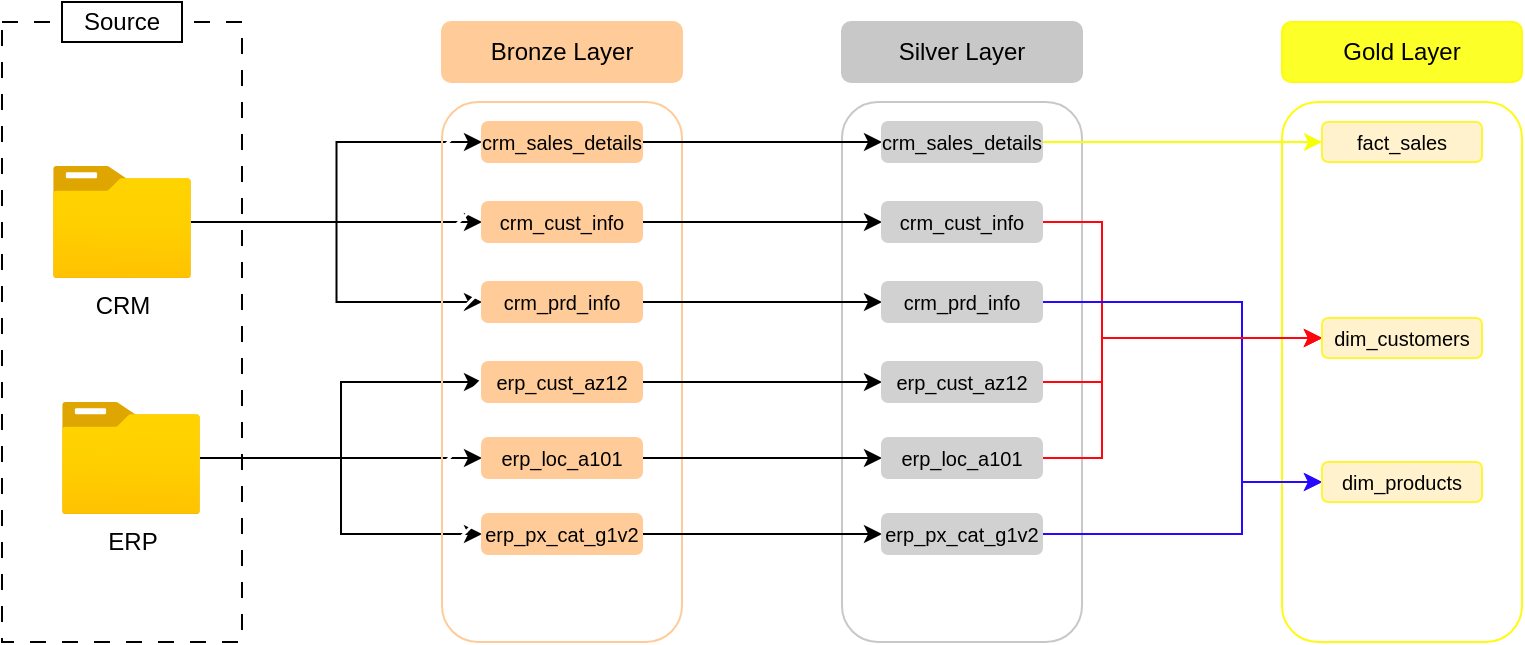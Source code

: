 <mxfile version="26.1.1">
  <diagram name="Page-1" id="LI8eE4qYT-qNla3B_yBB">
    <mxGraphModel dx="724" dy="384" grid="1" gridSize="10" guides="1" tooltips="1" connect="1" arrows="1" fold="1" page="1" pageScale="1" pageWidth="850" pageHeight="1100" math="0" shadow="0">
      <root>
        <mxCell id="0" />
        <mxCell id="1" parent="0" />
        <mxCell id="8ulikK50kjclS9ZPiKdn-1" value="" style="rounded=0;whiteSpace=wrap;html=1;fillColor=none;dashed=1;dashPattern=8 8;" parent="1" vertex="1">
          <mxGeometry x="120" y="40" width="120" height="310" as="geometry" />
        </mxCell>
        <mxCell id="8ulikK50kjclS9ZPiKdn-2" value="Source" style="rounded=0;whiteSpace=wrap;html=1;" parent="1" vertex="1">
          <mxGeometry x="150" y="30" width="60" height="20" as="geometry" />
        </mxCell>
        <mxCell id="8ulikK50kjclS9ZPiKdn-19" style="edgeStyle=orthogonalEdgeStyle;rounded=0;orthogonalLoop=1;jettySize=auto;html=1;entryX=0;entryY=0.5;entryDx=0;entryDy=0;" parent="1" source="8ulikK50kjclS9ZPiKdn-3" target="8ulikK50kjclS9ZPiKdn-11" edge="1">
          <mxGeometry relative="1" as="geometry" />
        </mxCell>
        <mxCell id="8ulikK50kjclS9ZPiKdn-20" style="edgeStyle=orthogonalEdgeStyle;rounded=0;orthogonalLoop=1;jettySize=auto;html=1;entryX=0;entryY=0.5;entryDx=0;entryDy=0;" parent="1" source="8ulikK50kjclS9ZPiKdn-3" target="8ulikK50kjclS9ZPiKdn-13" edge="1">
          <mxGeometry relative="1" as="geometry" />
        </mxCell>
        <mxCell id="8ulikK50kjclS9ZPiKdn-24" style="edgeStyle=orthogonalEdgeStyle;rounded=0;orthogonalLoop=1;jettySize=auto;html=1;entryX=0;entryY=0.5;entryDx=0;entryDy=0;" parent="1" source="8ulikK50kjclS9ZPiKdn-3" target="8ulikK50kjclS9ZPiKdn-12" edge="1">
          <mxGeometry relative="1" as="geometry" />
        </mxCell>
        <mxCell id="8ulikK50kjclS9ZPiKdn-3" value="CRM" style="image;aspect=fixed;html=1;points=[];align=center;fontSize=12;image=img/lib/azure2/general/Folder_Blank.svg;" parent="1" vertex="1">
          <mxGeometry x="145.5" y="112" width="69" height="56.0" as="geometry" />
        </mxCell>
        <mxCell id="8ulikK50kjclS9ZPiKdn-21" style="edgeStyle=orthogonalEdgeStyle;rounded=0;orthogonalLoop=1;jettySize=auto;html=1;entryX=0;entryY=0.5;entryDx=0;entryDy=0;" parent="1" source="8ulikK50kjclS9ZPiKdn-4" target="8ulikK50kjclS9ZPiKdn-15" edge="1">
          <mxGeometry relative="1" as="geometry" />
        </mxCell>
        <mxCell id="8ulikK50kjclS9ZPiKdn-22" style="edgeStyle=orthogonalEdgeStyle;rounded=0;orthogonalLoop=1;jettySize=auto;html=1;entryX=0;entryY=0.5;entryDx=0;entryDy=0;" parent="1" source="8ulikK50kjclS9ZPiKdn-4" target="8ulikK50kjclS9ZPiKdn-16" edge="1">
          <mxGeometry relative="1" as="geometry" />
        </mxCell>
        <mxCell id="8ulikK50kjclS9ZPiKdn-23" style="edgeStyle=orthogonalEdgeStyle;rounded=0;orthogonalLoop=1;jettySize=auto;html=1;entryX=0;entryY=0.5;entryDx=0;entryDy=0;" parent="1" source="8ulikK50kjclS9ZPiKdn-4" target="8ulikK50kjclS9ZPiKdn-17" edge="1">
          <mxGeometry relative="1" as="geometry" />
        </mxCell>
        <mxCell id="8ulikK50kjclS9ZPiKdn-4" value="ERP" style="image;aspect=fixed;html=1;points=[];align=center;fontSize=12;image=img/lib/azure2/general/Folder_Blank.svg;" parent="1" vertex="1">
          <mxGeometry x="150" y="230" width="69" height="56.0" as="geometry" />
        </mxCell>
        <mxCell id="8ulikK50kjclS9ZPiKdn-5" value="" style="rounded=1;whiteSpace=wrap;html=1;fillStyle=hatch;strokeColor=#FFCC99;" parent="1" vertex="1">
          <mxGeometry x="340" y="80" width="120" height="270" as="geometry" />
        </mxCell>
        <mxCell id="8ulikK50kjclS9ZPiKdn-6" value="Bronze Layer" style="rounded=1;whiteSpace=wrap;html=1;strokeColor=#FFCC99;fillColor=#FFCC99;" parent="1" vertex="1">
          <mxGeometry x="340" y="40" width="120" height="30" as="geometry" />
        </mxCell>
        <mxCell id="8ulikK50kjclS9ZPiKdn-7" value="" style="rounded=1;whiteSpace=wrap;html=1;fillStyle=hatch;strokeColor=#C8C8C8;" parent="1" vertex="1">
          <mxGeometry x="540" y="80" width="120" height="270" as="geometry" />
        </mxCell>
        <mxCell id="8ulikK50kjclS9ZPiKdn-8" value="Silver Layer" style="rounded=1;whiteSpace=wrap;html=1;strokeColor=#C8C8C8;fillColor=#C8C8C8;" parent="1" vertex="1">
          <mxGeometry x="540" y="40" width="120" height="30" as="geometry" />
        </mxCell>
        <mxCell id="8ulikK50kjclS9ZPiKdn-9" value="" style="rounded=1;whiteSpace=wrap;html=1;fillStyle=hatch;strokeColor=#FFFA11;" parent="1" vertex="1">
          <mxGeometry x="760" y="80" width="120" height="270" as="geometry" />
        </mxCell>
        <mxCell id="8ulikK50kjclS9ZPiKdn-10" value="Gold Layer" style="rounded=1;whiteSpace=wrap;html=1;strokeColor=#FFFA11;fillColor=#FDFF28;" parent="1" vertex="1">
          <mxGeometry x="760" y="40" width="120" height="30" as="geometry" />
        </mxCell>
        <mxCell id="AykvAFKHvcYEz1mQ7E8k-7" style="edgeStyle=orthogonalEdgeStyle;rounded=0;orthogonalLoop=1;jettySize=auto;html=1;entryX=0;entryY=0.5;entryDx=0;entryDy=0;" edge="1" parent="1" source="8ulikK50kjclS9ZPiKdn-11" target="AykvAFKHvcYEz1mQ7E8k-1">
          <mxGeometry relative="1" as="geometry" />
        </mxCell>
        <mxCell id="8ulikK50kjclS9ZPiKdn-11" value="crm_cust_info" style="rounded=1;whiteSpace=wrap;html=1;strokeColor=#FFCC99;fillColor=#FFCC99;fontSize=10;" parent="1" vertex="1">
          <mxGeometry x="360" y="130" width="80" height="20" as="geometry" />
        </mxCell>
        <mxCell id="AykvAFKHvcYEz1mQ7E8k-8" style="edgeStyle=orthogonalEdgeStyle;rounded=0;orthogonalLoop=1;jettySize=auto;html=1;entryX=0;entryY=0.5;entryDx=0;entryDy=0;" edge="1" parent="1" source="8ulikK50kjclS9ZPiKdn-12" target="AykvAFKHvcYEz1mQ7E8k-2">
          <mxGeometry relative="1" as="geometry" />
        </mxCell>
        <mxCell id="8ulikK50kjclS9ZPiKdn-12" value="crm_prd_info" style="rounded=1;whiteSpace=wrap;html=1;strokeColor=#FFCC99;fillColor=#FFCC99;fontSize=10;" parent="1" vertex="1">
          <mxGeometry x="360" y="170" width="80" height="20" as="geometry" />
        </mxCell>
        <mxCell id="AykvAFKHvcYEz1mQ7E8k-9" style="edgeStyle=orthogonalEdgeStyle;rounded=0;orthogonalLoop=1;jettySize=auto;html=1;entryX=0;entryY=0.5;entryDx=0;entryDy=0;" edge="1" parent="1" source="8ulikK50kjclS9ZPiKdn-13" target="AykvAFKHvcYEz1mQ7E8k-3">
          <mxGeometry relative="1" as="geometry" />
        </mxCell>
        <mxCell id="8ulikK50kjclS9ZPiKdn-13" value="crm_sales_details" style="rounded=1;whiteSpace=wrap;html=1;strokeColor=#FFCC99;fillColor=#FFCC99;fontSize=10;" parent="1" vertex="1">
          <mxGeometry x="360" y="90" width="80" height="20" as="geometry" />
        </mxCell>
        <mxCell id="AykvAFKHvcYEz1mQ7E8k-10" style="edgeStyle=orthogonalEdgeStyle;rounded=0;orthogonalLoop=1;jettySize=auto;html=1;entryX=0;entryY=0.5;entryDx=0;entryDy=0;" edge="1" parent="1" source="8ulikK50kjclS9ZPiKdn-15" target="AykvAFKHvcYEz1mQ7E8k-4">
          <mxGeometry relative="1" as="geometry" />
        </mxCell>
        <mxCell id="8ulikK50kjclS9ZPiKdn-15" value="erp_cust_az12" style="rounded=1;whiteSpace=wrap;html=1;strokeColor=#FFCC99;fillColor=#FFCC99;fontSize=10;" parent="1" vertex="1">
          <mxGeometry x="360" y="210" width="80" height="20" as="geometry" />
        </mxCell>
        <mxCell id="AykvAFKHvcYEz1mQ7E8k-11" style="edgeStyle=orthogonalEdgeStyle;rounded=0;orthogonalLoop=1;jettySize=auto;html=1;entryX=0;entryY=0.5;entryDx=0;entryDy=0;" edge="1" parent="1" source="8ulikK50kjclS9ZPiKdn-16" target="AykvAFKHvcYEz1mQ7E8k-5">
          <mxGeometry relative="1" as="geometry" />
        </mxCell>
        <mxCell id="8ulikK50kjclS9ZPiKdn-16" value="erp_loc_a101" style="rounded=1;whiteSpace=wrap;html=1;strokeColor=#FFCC99;fillColor=#FFCC99;fontSize=10;" parent="1" vertex="1">
          <mxGeometry x="360" y="248" width="80" height="20" as="geometry" />
        </mxCell>
        <mxCell id="AykvAFKHvcYEz1mQ7E8k-12" style="edgeStyle=orthogonalEdgeStyle;rounded=0;orthogonalLoop=1;jettySize=auto;html=1;" edge="1" parent="1" source="8ulikK50kjclS9ZPiKdn-17" target="AykvAFKHvcYEz1mQ7E8k-6">
          <mxGeometry relative="1" as="geometry" />
        </mxCell>
        <mxCell id="8ulikK50kjclS9ZPiKdn-17" value="erp_px_cat_g1v2" style="rounded=1;whiteSpace=wrap;html=1;strokeColor=#FFCC99;fillColor=#FFCC99;fontSize=10;" parent="1" vertex="1">
          <mxGeometry x="360" y="286" width="80" height="20" as="geometry" />
        </mxCell>
        <mxCell id="AykvAFKHvcYEz1mQ7E8k-23" style="edgeStyle=orthogonalEdgeStyle;rounded=0;orthogonalLoop=1;jettySize=auto;html=1;entryX=0;entryY=0.5;entryDx=0;entryDy=0;strokeColor=#FF050D;" edge="1" parent="1" source="AykvAFKHvcYEz1mQ7E8k-1" target="AykvAFKHvcYEz1mQ7E8k-14">
          <mxGeometry relative="1" as="geometry">
            <Array as="points">
              <mxPoint x="670" y="140" />
              <mxPoint x="670" y="198" />
            </Array>
          </mxGeometry>
        </mxCell>
        <mxCell id="AykvAFKHvcYEz1mQ7E8k-1" value="crm_cust_info" style="rounded=1;whiteSpace=wrap;html=1;strokeColor=#D1D1D1;fillColor=#D1D1D1;fontSize=10;" vertex="1" parent="1">
          <mxGeometry x="560" y="130" width="80" height="20" as="geometry" />
        </mxCell>
        <mxCell id="AykvAFKHvcYEz1mQ7E8k-22" style="edgeStyle=orthogonalEdgeStyle;rounded=0;orthogonalLoop=1;jettySize=auto;html=1;entryX=0;entryY=0.5;entryDx=0;entryDy=0;strokeColor=#2809FF;" edge="1" parent="1" source="AykvAFKHvcYEz1mQ7E8k-2" target="AykvAFKHvcYEz1mQ7E8k-15">
          <mxGeometry relative="1" as="geometry">
            <Array as="points">
              <mxPoint x="740" y="180" />
              <mxPoint x="740" y="270" />
            </Array>
          </mxGeometry>
        </mxCell>
        <mxCell id="AykvAFKHvcYEz1mQ7E8k-2" value="crm_prd_info" style="rounded=1;whiteSpace=wrap;html=1;strokeColor=#D1D1D1;fillColor=#D1D1D1;fontSize=10;" vertex="1" parent="1">
          <mxGeometry x="560" y="170" width="80" height="20" as="geometry" />
        </mxCell>
        <mxCell id="AykvAFKHvcYEz1mQ7E8k-18" style="edgeStyle=orthogonalEdgeStyle;rounded=0;orthogonalLoop=1;jettySize=auto;html=1;entryX=0;entryY=0.5;entryDx=0;entryDy=0;strokeColor=#F6FF05;" edge="1" parent="1" source="AykvAFKHvcYEz1mQ7E8k-3" target="AykvAFKHvcYEz1mQ7E8k-19">
          <mxGeometry relative="1" as="geometry">
            <mxPoint x="720" y="150" as="targetPoint" />
          </mxGeometry>
        </mxCell>
        <mxCell id="AykvAFKHvcYEz1mQ7E8k-3" value="crm_sales_details" style="rounded=1;whiteSpace=wrap;html=1;strokeColor=#D1D1D1;fillColor=#D1D1D1;fontSize=10;" vertex="1" parent="1">
          <mxGeometry x="560" y="90" width="80" height="20" as="geometry" />
        </mxCell>
        <mxCell id="AykvAFKHvcYEz1mQ7E8k-24" style="edgeStyle=orthogonalEdgeStyle;rounded=0;orthogonalLoop=1;jettySize=auto;html=1;entryX=0;entryY=0.5;entryDx=0;entryDy=0;strokeColor=#FF050D;" edge="1" parent="1" source="AykvAFKHvcYEz1mQ7E8k-4" target="AykvAFKHvcYEz1mQ7E8k-14">
          <mxGeometry relative="1" as="geometry">
            <Array as="points">
              <mxPoint x="670" y="220" />
              <mxPoint x="670" y="198" />
            </Array>
          </mxGeometry>
        </mxCell>
        <mxCell id="AykvAFKHvcYEz1mQ7E8k-4" value="erp_cust_az12" style="rounded=1;whiteSpace=wrap;html=1;strokeColor=#D1D1D1;fillColor=#D1D1D1;fontSize=10;" vertex="1" parent="1">
          <mxGeometry x="560" y="210" width="80" height="20" as="geometry" />
        </mxCell>
        <mxCell id="AykvAFKHvcYEz1mQ7E8k-25" style="edgeStyle=orthogonalEdgeStyle;rounded=0;orthogonalLoop=1;jettySize=auto;html=1;entryX=0;entryY=0.5;entryDx=0;entryDy=0;strokeColor=#FF050D;" edge="1" parent="1" source="AykvAFKHvcYEz1mQ7E8k-5" target="AykvAFKHvcYEz1mQ7E8k-14">
          <mxGeometry relative="1" as="geometry">
            <Array as="points">
              <mxPoint x="670" y="258" />
              <mxPoint x="670" y="198" />
            </Array>
          </mxGeometry>
        </mxCell>
        <mxCell id="AykvAFKHvcYEz1mQ7E8k-5" value="erp_loc_a101" style="rounded=1;whiteSpace=wrap;html=1;strokeColor=#D1D1D1;fillColor=#D1D1D1;fontSize=10;" vertex="1" parent="1">
          <mxGeometry x="560" y="248" width="80" height="20" as="geometry" />
        </mxCell>
        <mxCell id="AykvAFKHvcYEz1mQ7E8k-20" style="edgeStyle=orthogonalEdgeStyle;rounded=0;orthogonalLoop=1;jettySize=auto;html=1;entryX=0;entryY=0.5;entryDx=0;entryDy=0;strokeColor=#2809FF;" edge="1" parent="1" source="AykvAFKHvcYEz1mQ7E8k-6" target="AykvAFKHvcYEz1mQ7E8k-15">
          <mxGeometry relative="1" as="geometry">
            <Array as="points">
              <mxPoint x="740" y="296" />
              <mxPoint x="740" y="270" />
            </Array>
          </mxGeometry>
        </mxCell>
        <mxCell id="AykvAFKHvcYEz1mQ7E8k-6" value="erp_px_cat_g1v2" style="rounded=1;whiteSpace=wrap;html=1;strokeColor=#D1D1D1;fillColor=#D1D1D1;fontSize=10;" vertex="1" parent="1">
          <mxGeometry x="560" y="286" width="80" height="20" as="geometry" />
        </mxCell>
        <mxCell id="AykvAFKHvcYEz1mQ7E8k-14" value="dim_customers" style="rounded=1;whiteSpace=wrap;html=1;strokeColor=#FFF534;fillColor=#fff2cc;fontSize=10;" vertex="1" parent="1">
          <mxGeometry x="780" y="188" width="80" height="20" as="geometry" />
        </mxCell>
        <mxCell id="AykvAFKHvcYEz1mQ7E8k-15" value="dim_products" style="rounded=1;whiteSpace=wrap;html=1;strokeColor=#FFF534;fillColor=#fff2cc;fontSize=10;" vertex="1" parent="1">
          <mxGeometry x="780" y="260" width="80" height="20" as="geometry" />
        </mxCell>
        <mxCell id="AykvAFKHvcYEz1mQ7E8k-19" value="fact_sales" style="rounded=1;whiteSpace=wrap;html=1;strokeColor=#FFF534;fillColor=#fff2cc;fontSize=10;" vertex="1" parent="1">
          <mxGeometry x="780" y="90" width="80" height="20" as="geometry" />
        </mxCell>
      </root>
    </mxGraphModel>
  </diagram>
</mxfile>
